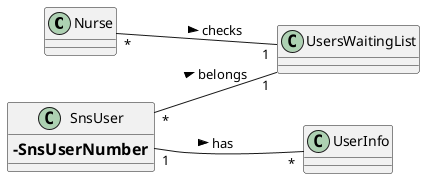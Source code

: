 @startuml
'https://plantuml.com/class-diagram

left to right direction

class Nurse
class UserInfo
class UsersWaitingList
class SnsUser {
==-SnsUserNumber
}


Nurse "*" -- "1" UsersWaitingList : checks >
SnsUser "1" --  "*" UserInfo : has >
SnsUser "*" -- "1" UsersWaitingList: belongs >

@enduml